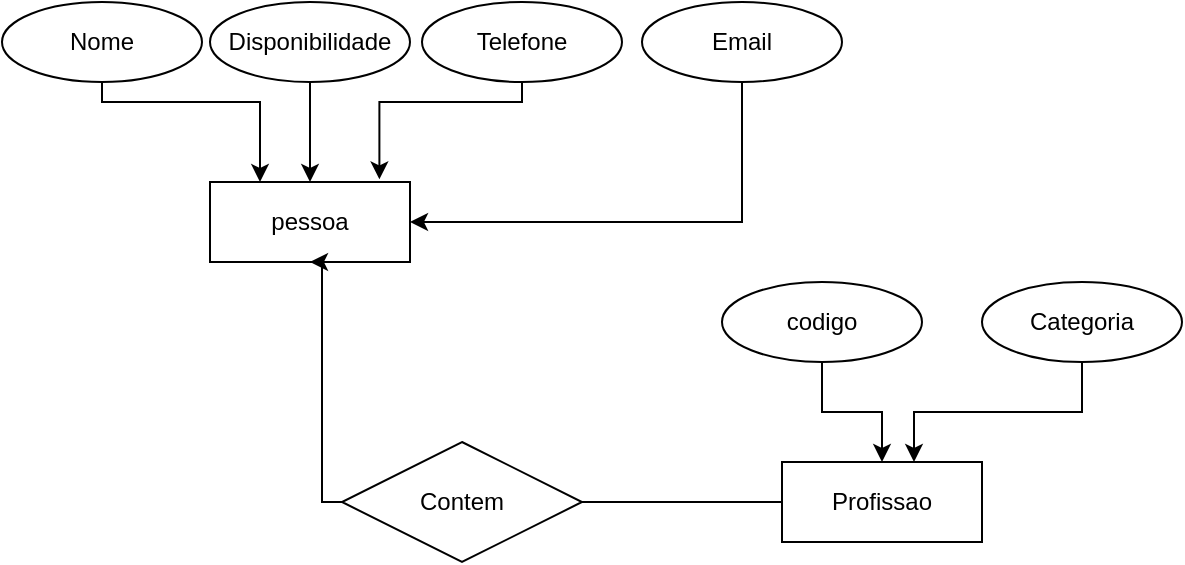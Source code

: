 <mxfile version="17.4.0" type="github">
  <diagram id="G2AK5n08yLlYUx8SR0p0" name="Page-1">
    <mxGraphModel dx="782" dy="436" grid="1" gridSize="10" guides="1" tooltips="1" connect="1" arrows="1" fold="1" page="1" pageScale="1" pageWidth="827" pageHeight="1169" math="0" shadow="0">
      <root>
        <mxCell id="0" />
        <mxCell id="1" parent="0" />
        <mxCell id="gyFJjzHGWzOjJJdtPNNk-1" value="&lt;font style=&quot;vertical-align: inherit&quot;&gt;&lt;font style=&quot;vertical-align: inherit&quot;&gt;&lt;font style=&quot;vertical-align: inherit&quot;&gt;&lt;font style=&quot;vertical-align: inherit&quot;&gt;pessoa&lt;/font&gt;&lt;/font&gt;&lt;/font&gt;&lt;/font&gt;" style="whiteSpace=wrap;html=1;align=center;" vertex="1" parent="1">
          <mxGeometry x="184" y="120" width="100" height="40" as="geometry" />
        </mxCell>
        <mxCell id="gyFJjzHGWzOjJJdtPNNk-12" style="edgeStyle=orthogonalEdgeStyle;rounded=0;orthogonalLoop=1;jettySize=auto;html=1;entryX=0.25;entryY=0;entryDx=0;entryDy=0;" edge="1" parent="1" source="gyFJjzHGWzOjJJdtPNNk-3" target="gyFJjzHGWzOjJJdtPNNk-1">
          <mxGeometry relative="1" as="geometry">
            <Array as="points">
              <mxPoint x="130" y="80" />
              <mxPoint x="209" y="80" />
            </Array>
          </mxGeometry>
        </mxCell>
        <mxCell id="gyFJjzHGWzOjJJdtPNNk-3" value="&lt;font style=&quot;vertical-align: inherit&quot;&gt;&lt;font style=&quot;vertical-align: inherit&quot;&gt;Nome&lt;/font&gt;&lt;/font&gt;" style="ellipse;whiteSpace=wrap;html=1;align=center;" vertex="1" parent="1">
          <mxGeometry x="80" y="30" width="100" height="40" as="geometry" />
        </mxCell>
        <mxCell id="gyFJjzHGWzOjJJdtPNNk-7" style="edgeStyle=orthogonalEdgeStyle;rounded=0;orthogonalLoop=1;jettySize=auto;html=1;entryX=0.5;entryY=0;entryDx=0;entryDy=0;" edge="1" parent="1" source="gyFJjzHGWzOjJJdtPNNk-5" target="gyFJjzHGWzOjJJdtPNNk-1">
          <mxGeometry relative="1" as="geometry" />
        </mxCell>
        <mxCell id="gyFJjzHGWzOjJJdtPNNk-5" value="&lt;font style=&quot;vertical-align: inherit&quot;&gt;&lt;font style=&quot;vertical-align: inherit&quot;&gt;&lt;font style=&quot;vertical-align: inherit&quot;&gt;&lt;font style=&quot;vertical-align: inherit&quot;&gt;&lt;font style=&quot;vertical-align: inherit&quot;&gt;&lt;font style=&quot;vertical-align: inherit&quot;&gt;Disponibilidade&lt;/font&gt;&lt;/font&gt;&lt;/font&gt;&lt;/font&gt;&lt;/font&gt;&lt;/font&gt;" style="ellipse;whiteSpace=wrap;html=1;align=center;" vertex="1" parent="1">
          <mxGeometry x="184" y="30" width="100" height="40" as="geometry" />
        </mxCell>
        <mxCell id="gyFJjzHGWzOjJJdtPNNk-11" style="edgeStyle=orthogonalEdgeStyle;rounded=0;orthogonalLoop=1;jettySize=auto;html=1;entryX=0.847;entryY=-0.033;entryDx=0;entryDy=0;entryPerimeter=0;" edge="1" parent="1" source="gyFJjzHGWzOjJJdtPNNk-6" target="gyFJjzHGWzOjJJdtPNNk-1">
          <mxGeometry relative="1" as="geometry">
            <Array as="points">
              <mxPoint x="340" y="80" />
              <mxPoint x="269" y="80" />
            </Array>
          </mxGeometry>
        </mxCell>
        <mxCell id="gyFJjzHGWzOjJJdtPNNk-6" value="&lt;font style=&quot;vertical-align: inherit&quot;&gt;&lt;font style=&quot;vertical-align: inherit&quot;&gt;Telefone&lt;/font&gt;&lt;/font&gt;" style="ellipse;whiteSpace=wrap;html=1;align=center;" vertex="1" parent="1">
          <mxGeometry x="290" y="30" width="100" height="40" as="geometry" />
        </mxCell>
        <mxCell id="gyFJjzHGWzOjJJdtPNNk-18" style="edgeStyle=orthogonalEdgeStyle;rounded=0;orthogonalLoop=1;jettySize=auto;html=1;entryX=0.5;entryY=1;entryDx=0;entryDy=0;" edge="1" parent="1" source="gyFJjzHGWzOjJJdtPNNk-13" target="gyFJjzHGWzOjJJdtPNNk-1">
          <mxGeometry relative="1" as="geometry">
            <mxPoint x="240" y="170" as="targetPoint" />
            <Array as="points">
              <mxPoint x="240" y="280" />
              <mxPoint x="240" y="160" />
            </Array>
          </mxGeometry>
        </mxCell>
        <mxCell id="gyFJjzHGWzOjJJdtPNNk-13" value="&lt;font style=&quot;vertical-align: inherit&quot;&gt;&lt;font style=&quot;vertical-align: inherit&quot;&gt;Profissao&lt;/font&gt;&lt;/font&gt;" style="whiteSpace=wrap;html=1;align=center;" vertex="1" parent="1">
          <mxGeometry x="470" y="260" width="100" height="40" as="geometry" />
        </mxCell>
        <mxCell id="gyFJjzHGWzOjJJdtPNNk-20" style="edgeStyle=orthogonalEdgeStyle;rounded=0;orthogonalLoop=1;jettySize=auto;html=1;" edge="1" parent="1" source="gyFJjzHGWzOjJJdtPNNk-14" target="gyFJjzHGWzOjJJdtPNNk-13">
          <mxGeometry relative="1" as="geometry" />
        </mxCell>
        <mxCell id="gyFJjzHGWzOjJJdtPNNk-14" value="&lt;font style=&quot;vertical-align: inherit&quot;&gt;&lt;font style=&quot;vertical-align: inherit&quot;&gt;codigo&lt;/font&gt;&lt;/font&gt;" style="ellipse;whiteSpace=wrap;html=1;align=center;" vertex="1" parent="1">
          <mxGeometry x="440" y="170" width="100" height="40" as="geometry" />
        </mxCell>
        <mxCell id="gyFJjzHGWzOjJJdtPNNk-16" style="edgeStyle=orthogonalEdgeStyle;rounded=0;orthogonalLoop=1;jettySize=auto;html=1;entryX=1;entryY=0.5;entryDx=0;entryDy=0;" edge="1" parent="1" source="gyFJjzHGWzOjJJdtPNNk-15" target="gyFJjzHGWzOjJJdtPNNk-1">
          <mxGeometry relative="1" as="geometry">
            <Array as="points">
              <mxPoint x="450" y="140" />
            </Array>
          </mxGeometry>
        </mxCell>
        <mxCell id="gyFJjzHGWzOjJJdtPNNk-15" value="&lt;font style=&quot;vertical-align: inherit&quot;&gt;&lt;font style=&quot;vertical-align: inherit&quot;&gt;&lt;font style=&quot;vertical-align: inherit&quot;&gt;&lt;font style=&quot;vertical-align: inherit&quot;&gt;Email&lt;/font&gt;&lt;/font&gt;&lt;/font&gt;&lt;/font&gt;" style="ellipse;whiteSpace=wrap;html=1;align=center;" vertex="1" parent="1">
          <mxGeometry x="400" y="30" width="100" height="40" as="geometry" />
        </mxCell>
        <mxCell id="gyFJjzHGWzOjJJdtPNNk-21" style="edgeStyle=orthogonalEdgeStyle;rounded=0;orthogonalLoop=1;jettySize=auto;html=1;entryX=0.66;entryY=0;entryDx=0;entryDy=0;entryPerimeter=0;" edge="1" parent="1" source="gyFJjzHGWzOjJJdtPNNk-17" target="gyFJjzHGWzOjJJdtPNNk-13">
          <mxGeometry relative="1" as="geometry" />
        </mxCell>
        <mxCell id="gyFJjzHGWzOjJJdtPNNk-17" value="&lt;font style=&quot;vertical-align: inherit&quot;&gt;&lt;font style=&quot;vertical-align: inherit&quot;&gt;Categoria&lt;/font&gt;&lt;/font&gt;" style="ellipse;whiteSpace=wrap;html=1;align=center;" vertex="1" parent="1">
          <mxGeometry x="570" y="170" width="100" height="40" as="geometry" />
        </mxCell>
        <mxCell id="gyFJjzHGWzOjJJdtPNNk-19" value="&lt;font style=&quot;vertical-align: inherit&quot;&gt;&lt;font style=&quot;vertical-align: inherit&quot;&gt;Contem&lt;/font&gt;&lt;/font&gt;" style="shape=rhombus;perimeter=rhombusPerimeter;whiteSpace=wrap;html=1;align=center;" vertex="1" parent="1">
          <mxGeometry x="250" y="250" width="120" height="60" as="geometry" />
        </mxCell>
      </root>
    </mxGraphModel>
  </diagram>
</mxfile>
